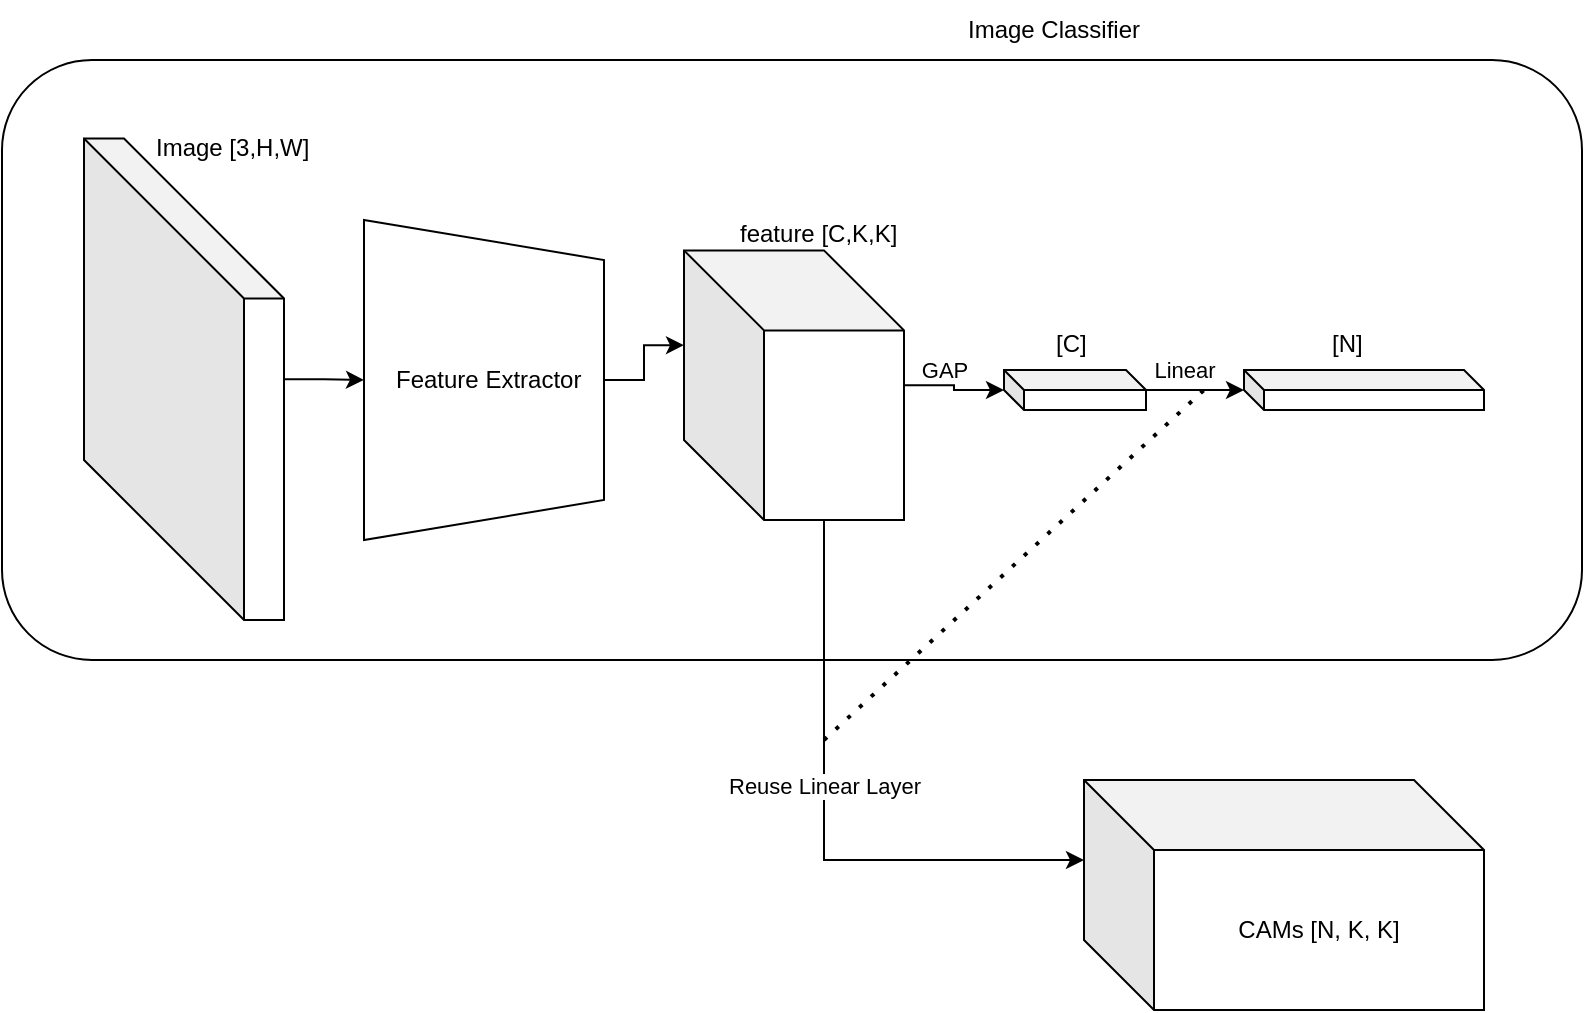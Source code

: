 <mxfile version="21.5.1" type="device">
  <diagram id="C5RBs43oDa-KdzZeNtuy" name="Page-1">
    <mxGraphModel dx="1036" dy="614" grid="1" gridSize="10" guides="1" tooltips="1" connect="1" arrows="1" fold="1" page="1" pageScale="1" pageWidth="827" pageHeight="1169" math="0" shadow="0">
      <root>
        <mxCell id="WIyWlLk6GJQsqaUBKTNV-0" />
        <mxCell id="WIyWlLk6GJQsqaUBKTNV-1" parent="WIyWlLk6GJQsqaUBKTNV-0" />
        <mxCell id="aUKrqHave5hb64HUUar9-0" value="" style="rounded=1;whiteSpace=wrap;html=1;fillColor=none;" vertex="1" parent="WIyWlLk6GJQsqaUBKTNV-1">
          <mxGeometry x="19" y="200" width="790" height="300" as="geometry" />
        </mxCell>
        <mxCell id="OmRMcW2OV9hoJdhObnMV-2" value="" style="group" parent="WIyWlLk6GJQsqaUBKTNV-1" vertex="1" connectable="0">
          <mxGeometry x="60" y="230" width="120" height="250" as="geometry" />
        </mxCell>
        <mxCell id="OmRMcW2OV9hoJdhObnMV-0" value="" style="shape=cube;whiteSpace=wrap;html=1;boundedLbl=1;backgroundOutline=1;darkOpacity=0.05;darkOpacity2=0.1;size=80;" parent="OmRMcW2OV9hoJdhObnMV-2" vertex="1">
          <mxGeometry y="9.259" width="100" height="240.741" as="geometry" />
        </mxCell>
        <mxCell id="OmRMcW2OV9hoJdhObnMV-1" value="Image [3,H,W]" style="text;strokeColor=none;fillColor=none;align=left;verticalAlign=middle;spacingLeft=4;spacingRight=4;overflow=hidden;points=[[0,0.5],[1,0.5]];portConstraint=eastwest;rotatable=0;whiteSpace=wrap;html=1;" parent="OmRMcW2OV9hoJdhObnMV-2" vertex="1">
          <mxGeometry x="30" width="90" height="27.778" as="geometry" />
        </mxCell>
        <mxCell id="OmRMcW2OV9hoJdhObnMV-19" style="edgeStyle=orthogonalEdgeStyle;rounded=0;orthogonalLoop=1;jettySize=auto;html=1;entryX=0;entryY=0;entryDx=0;entryDy=47.405;entryPerimeter=0;" parent="WIyWlLk6GJQsqaUBKTNV-1" source="OmRMcW2OV9hoJdhObnMV-3" target="OmRMcW2OV9hoJdhObnMV-6" edge="1">
          <mxGeometry relative="1" as="geometry" />
        </mxCell>
        <mxCell id="OmRMcW2OV9hoJdhObnMV-3" value="" style="shape=trapezoid;perimeter=trapezoidPerimeter;whiteSpace=wrap;html=1;fixedSize=1;rotation=90;" parent="WIyWlLk6GJQsqaUBKTNV-1" vertex="1">
          <mxGeometry x="180" y="300" width="160" height="120" as="geometry" />
        </mxCell>
        <mxCell id="OmRMcW2OV9hoJdhObnMV-4" value="Feature Extractor" style="text;strokeColor=none;fillColor=none;align=left;verticalAlign=middle;spacingLeft=4;spacingRight=4;overflow=hidden;points=[[0,0.5],[1,0.5]];portConstraint=eastwest;rotatable=0;whiteSpace=wrap;html=1;" parent="WIyWlLk6GJQsqaUBKTNV-1" vertex="1">
          <mxGeometry x="210" y="345" width="120" height="30" as="geometry" />
        </mxCell>
        <mxCell id="OmRMcW2OV9hoJdhObnMV-5" value="" style="group" parent="WIyWlLk6GJQsqaUBKTNV-1" vertex="1" connectable="0">
          <mxGeometry x="360" y="290" width="130" height="140" as="geometry" />
        </mxCell>
        <mxCell id="OmRMcW2OV9hoJdhObnMV-6" value="" style="shape=cube;whiteSpace=wrap;html=1;boundedLbl=1;backgroundOutline=1;darkOpacity=0.05;darkOpacity2=0.1;size=40;" parent="OmRMcW2OV9hoJdhObnMV-5" vertex="1">
          <mxGeometry y="5.19" width="110" height="134.81" as="geometry" />
        </mxCell>
        <mxCell id="OmRMcW2OV9hoJdhObnMV-7" value="feature [C,K,K]" style="text;strokeColor=none;fillColor=none;align=left;verticalAlign=middle;spacingLeft=4;spacingRight=4;overflow=hidden;points=[[0,0.5],[1,0.5]];portConstraint=eastwest;rotatable=0;whiteSpace=wrap;html=1;" parent="WIyWlLk6GJQsqaUBKTNV-1" vertex="1">
          <mxGeometry x="381.5" y="274.44" width="97.5" height="25.56" as="geometry" />
        </mxCell>
        <mxCell id="OmRMcW2OV9hoJdhObnMV-15" value="" style="group" parent="WIyWlLk6GJQsqaUBKTNV-1" vertex="1" connectable="0">
          <mxGeometry x="520" y="329.44" width="71" height="45.56" as="geometry" />
        </mxCell>
        <mxCell id="OmRMcW2OV9hoJdhObnMV-9" value="" style="shape=cube;whiteSpace=wrap;html=1;boundedLbl=1;backgroundOutline=1;darkOpacity=0.05;darkOpacity2=0.1;size=10;" parent="OmRMcW2OV9hoJdhObnMV-15" vertex="1">
          <mxGeometry y="25.56" width="71" height="20" as="geometry" />
        </mxCell>
        <mxCell id="OmRMcW2OV9hoJdhObnMV-13" value="[C]" style="text;strokeColor=none;fillColor=none;align=left;verticalAlign=middle;spacingLeft=4;spacingRight=4;overflow=hidden;points=[[0,0.5],[1,0.5]];portConstraint=eastwest;rotatable=0;whiteSpace=wrap;html=1;" parent="OmRMcW2OV9hoJdhObnMV-15" vertex="1">
          <mxGeometry x="20" width="43.25" height="25.56" as="geometry" />
        </mxCell>
        <mxCell id="OmRMcW2OV9hoJdhObnMV-16" value="" style="group" parent="WIyWlLk6GJQsqaUBKTNV-1" vertex="1" connectable="0">
          <mxGeometry x="640" y="329.44" width="120" height="45.56" as="geometry" />
        </mxCell>
        <mxCell id="OmRMcW2OV9hoJdhObnMV-12" value="" style="shape=cube;whiteSpace=wrap;html=1;boundedLbl=1;backgroundOutline=1;darkOpacity=0.05;darkOpacity2=0.1;size=10;" parent="OmRMcW2OV9hoJdhObnMV-16" vertex="1">
          <mxGeometry y="25.56" width="120" height="20" as="geometry" />
        </mxCell>
        <mxCell id="OmRMcW2OV9hoJdhObnMV-14" value="[N]" style="text;strokeColor=none;fillColor=none;align=left;verticalAlign=middle;spacingLeft=4;spacingRight=4;overflow=hidden;points=[[0,0.5],[1,0.5]];portConstraint=eastwest;rotatable=0;whiteSpace=wrap;html=1;" parent="OmRMcW2OV9hoJdhObnMV-16" vertex="1">
          <mxGeometry x="38.38" width="43.25" height="25.56" as="geometry" />
        </mxCell>
        <mxCell id="OmRMcW2OV9hoJdhObnMV-18" style="edgeStyle=orthogonalEdgeStyle;rounded=0;orthogonalLoop=1;jettySize=auto;html=1;entryX=0.5;entryY=1;entryDx=0;entryDy=0;" parent="WIyWlLk6GJQsqaUBKTNV-1" source="OmRMcW2OV9hoJdhObnMV-0" target="OmRMcW2OV9hoJdhObnMV-3" edge="1">
          <mxGeometry relative="1" as="geometry" />
        </mxCell>
        <mxCell id="OmRMcW2OV9hoJdhObnMV-22" style="edgeStyle=orthogonalEdgeStyle;rounded=0;orthogonalLoop=1;jettySize=auto;html=1;entryX=0;entryY=0;entryDx=0;entryDy=10;entryPerimeter=0;" parent="WIyWlLk6GJQsqaUBKTNV-1" source="OmRMcW2OV9hoJdhObnMV-9" target="OmRMcW2OV9hoJdhObnMV-12" edge="1">
          <mxGeometry relative="1" as="geometry" />
        </mxCell>
        <mxCell id="OmRMcW2OV9hoJdhObnMV-26" value="Linear" style="edgeLabel;html=1;align=center;verticalAlign=middle;resizable=0;points=[];" parent="OmRMcW2OV9hoJdhObnMV-22" vertex="1" connectable="0">
          <mxGeometry x="0.311" relative="1" as="geometry">
            <mxPoint x="-13" y="-10" as="offset" />
          </mxGeometry>
        </mxCell>
        <mxCell id="OmRMcW2OV9hoJdhObnMV-23" style="edgeStyle=orthogonalEdgeStyle;rounded=0;orthogonalLoop=1;jettySize=auto;html=1;entryX=0;entryY=0;entryDx=0;entryDy=10;entryPerimeter=0;" parent="WIyWlLk6GJQsqaUBKTNV-1" source="OmRMcW2OV9hoJdhObnMV-6" target="OmRMcW2OV9hoJdhObnMV-9" edge="1">
          <mxGeometry relative="1" as="geometry" />
        </mxCell>
        <mxCell id="OmRMcW2OV9hoJdhObnMV-25" value="GAP" style="edgeLabel;html=1;align=center;verticalAlign=middle;resizable=0;points=[];" parent="OmRMcW2OV9hoJdhObnMV-23" vertex="1" connectable="0">
          <mxGeometry x="0.265" y="1" relative="1" as="geometry">
            <mxPoint x="-11" y="-9" as="offset" />
          </mxGeometry>
        </mxCell>
        <mxCell id="aUKrqHave5hb64HUUar9-1" value="Image Classifier" style="text;html=1;strokeColor=none;fillColor=none;align=center;verticalAlign=middle;whiteSpace=wrap;rounded=0;" vertex="1" parent="WIyWlLk6GJQsqaUBKTNV-1">
          <mxGeometry x="490" y="170" width="110" height="30" as="geometry" />
        </mxCell>
        <mxCell id="aUKrqHave5hb64HUUar9-7" value="CAMs [N, K, K]" style="shape=cube;whiteSpace=wrap;html=1;boundedLbl=1;backgroundOutline=1;darkOpacity=0.05;darkOpacity2=0.1;size=35;" vertex="1" parent="WIyWlLk6GJQsqaUBKTNV-1">
          <mxGeometry x="560" y="560" width="200" height="115" as="geometry" />
        </mxCell>
        <mxCell id="aUKrqHave5hb64HUUar9-8" style="edgeStyle=orthogonalEdgeStyle;rounded=0;orthogonalLoop=1;jettySize=auto;html=1;entryX=0;entryY=0;entryDx=0;entryDy=40;entryPerimeter=0;" edge="1" parent="WIyWlLk6GJQsqaUBKTNV-1" source="OmRMcW2OV9hoJdhObnMV-6" target="aUKrqHave5hb64HUUar9-7">
          <mxGeometry relative="1" as="geometry">
            <Array as="points">
              <mxPoint x="430" y="600" />
            </Array>
          </mxGeometry>
        </mxCell>
        <mxCell id="aUKrqHave5hb64HUUar9-9" value="Reuse Linear Layer" style="edgeLabel;html=1;align=center;verticalAlign=middle;resizable=0;points=[];" vertex="1" connectable="0" parent="aUKrqHave5hb64HUUar9-8">
          <mxGeometry x="-0.116" relative="1" as="geometry">
            <mxPoint as="offset" />
          </mxGeometry>
        </mxCell>
        <mxCell id="aUKrqHave5hb64HUUar9-10" value="" style="endArrow=none;dashed=1;html=1;dashPattern=1 3;strokeWidth=2;rounded=0;" edge="1" parent="WIyWlLk6GJQsqaUBKTNV-1">
          <mxGeometry width="50" height="50" relative="1" as="geometry">
            <mxPoint x="430" y="540" as="sourcePoint" />
            <mxPoint x="620" y="365" as="targetPoint" />
          </mxGeometry>
        </mxCell>
      </root>
    </mxGraphModel>
  </diagram>
</mxfile>
